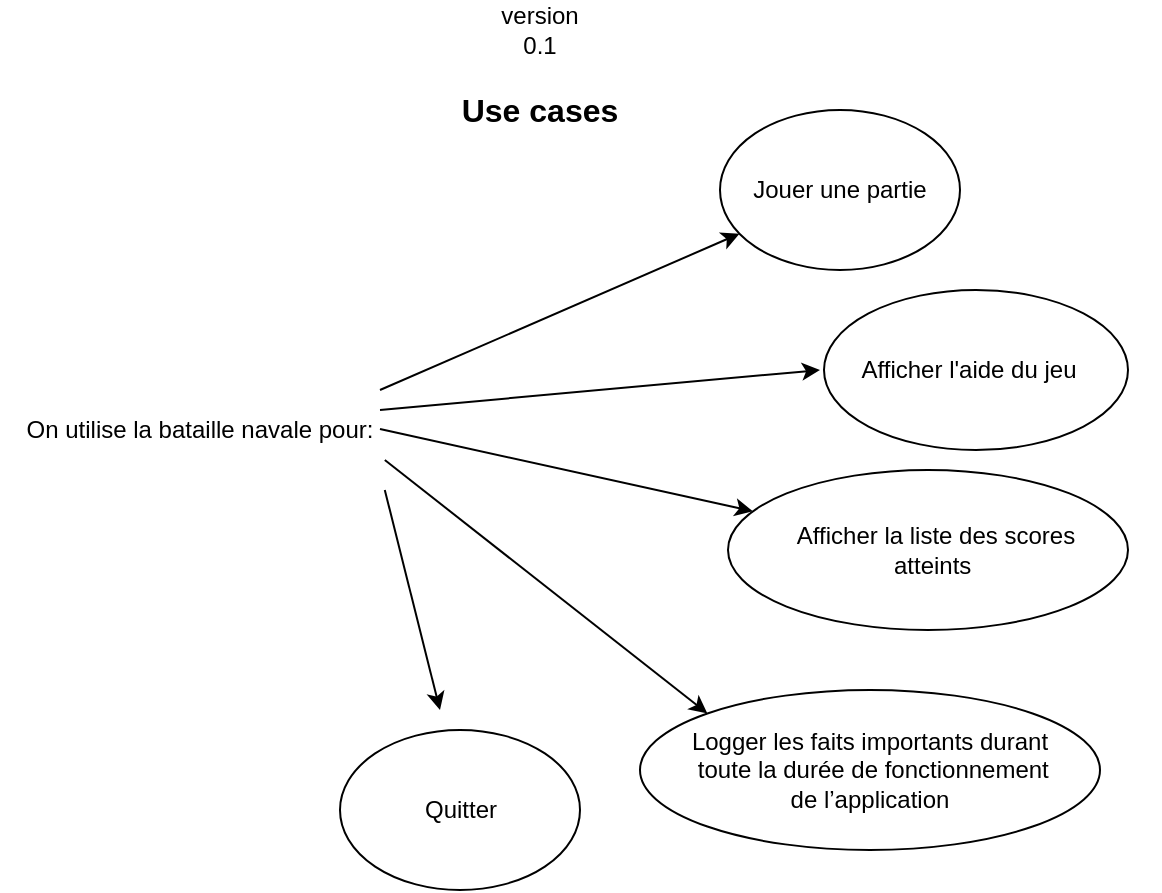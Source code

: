 <mxfile version="14.4.3" type="device"><diagram id="QThxMo8k_xQzOidc6C-z" name="Page-1"><mxGraphModel dx="1024" dy="592" grid="1" gridSize="10" guides="1" tooltips="1" connect="1" arrows="1" fold="1" page="1" pageScale="1" pageWidth="827" pageHeight="1169" math="0" shadow="0"><root><mxCell id="0"/><mxCell id="1" parent="0"/><mxCell id="rPGaBsp16nZuuh5I-QzE-8" value="" style="ellipse;whiteSpace=wrap;html=1;" vertex="1" parent="1"><mxGeometry x="410" y="90" width="120" height="80" as="geometry"/></mxCell><mxCell id="fqQfnFw3sBFtypUKDoux-1" value="version 0.1" style="text;html=1;strokeColor=none;fillColor=none;align=center;verticalAlign=middle;whiteSpace=wrap;rounded=0;" parent="1" vertex="1"><mxGeometry x="290" y="40" width="60" height="20" as="geometry"/></mxCell><mxCell id="fqQfnFw3sBFtypUKDoux-2" value="&lt;b&gt;&lt;font style=&quot;font-size: 16px&quot;&gt;Use cases&lt;/font&gt;&lt;/b&gt;" style="text;html=1;strokeColor=none;fillColor=none;align=center;verticalAlign=middle;whiteSpace=wrap;rounded=0;" parent="1" vertex="1"><mxGeometry x="270" y="80" width="100" height="20" as="geometry"/></mxCell><mxCell id="fqQfnFw3sBFtypUKDoux-9" value="On utilise la bataille navale pour:" style="text;html=1;strokeColor=none;fillColor=none;align=center;verticalAlign=middle;whiteSpace=wrap;rounded=0;" parent="1" vertex="1"><mxGeometry x="50" y="240" width="200" height="20" as="geometry"/></mxCell><mxCell id="fqQfnFw3sBFtypUKDoux-12" value="" style="endArrow=classic;html=1;" parent="1" edge="1" target="rPGaBsp16nZuuh5I-QzE-8"><mxGeometry width="50" height="50" relative="1" as="geometry"><mxPoint x="240" y="230" as="sourcePoint"/><mxPoint x="410" y="150" as="targetPoint"/></mxGeometry></mxCell><mxCell id="fqQfnFw3sBFtypUKDoux-13" value="" style="endArrow=classic;html=1;" parent="1" edge="1"><mxGeometry width="50" height="50" relative="1" as="geometry"><mxPoint x="240" y="240" as="sourcePoint"/><mxPoint x="460" y="220" as="targetPoint"/></mxGeometry></mxCell><mxCell id="fqQfnFw3sBFtypUKDoux-15" value="Jouer une partie" style="text;html=1;strokeColor=none;fillColor=none;align=center;verticalAlign=middle;whiteSpace=wrap;rounded=0;" parent="1" vertex="1"><mxGeometry x="420" y="120" width="100" height="20" as="geometry"/></mxCell><mxCell id="fqQfnFw3sBFtypUKDoux-16" value="" style="endArrow=classic;html=1;exitX=0.962;exitY=1.25;exitDx=0;exitDy=0;exitPerimeter=0;entryX=0;entryY=0;entryDx=0;entryDy=0;" parent="1" source="fqQfnFw3sBFtypUKDoux-9" edge="1" target="rPGaBsp16nZuuh5I-QzE-1"><mxGeometry width="50" height="50" relative="1" as="geometry"><mxPoint x="235" y="300" as="sourcePoint"/><mxPoint x="390" y="380" as="targetPoint"/></mxGeometry></mxCell><mxCell id="-Xkd2RighntKbBCW0VDR-1" value="" style="endArrow=classic;html=1;" parent="1" edge="1" target="rPGaBsp16nZuuh5I-QzE-4"><mxGeometry width="50" height="50" relative="1" as="geometry"><mxPoint x="240" y="249.5" as="sourcePoint"/><mxPoint x="450" y="310" as="targetPoint"/></mxGeometry></mxCell><mxCell id="-Xkd2RighntKbBCW0VDR-9" value="" style="endArrow=classic;html=1;exitX=0.962;exitY=1.25;exitDx=0;exitDy=0;exitPerimeter=0;" parent="1" edge="1"><mxGeometry width="50" height="50" relative="1" as="geometry"><mxPoint x="242.4" y="280" as="sourcePoint"/><mxPoint x="270" y="390" as="targetPoint"/></mxGeometry></mxCell><mxCell id="rPGaBsp16nZuuh5I-QzE-1" value="" style="ellipse;whiteSpace=wrap;html=1;" vertex="1" parent="1"><mxGeometry x="370" y="380" width="230" height="80" as="geometry"/></mxCell><mxCell id="-Xkd2RighntKbBCW0VDR-7" value="Logger les faits importants durant&lt;br&gt;&amp;nbsp;toute la durée de fonctionnement &lt;br&gt;de l’application" style="text;html=1;strokeColor=none;fillColor=none;align=center;verticalAlign=middle;whiteSpace=wrap;rounded=0;" parent="1" vertex="1"><mxGeometry x="340" y="410" width="290" height="20" as="geometry"/></mxCell><mxCell id="rPGaBsp16nZuuh5I-QzE-2" value="" style="ellipse;whiteSpace=wrap;html=1;" vertex="1" parent="1"><mxGeometry x="220" y="400" width="120" height="80" as="geometry"/></mxCell><mxCell id="fqQfnFw3sBFtypUKDoux-17" value="Quitter" style="text;html=1;align=center;verticalAlign=middle;resizable=0;points=[];autosize=1;" parent="1" vertex="1"><mxGeometry x="255" y="430" width="50" height="20" as="geometry"/></mxCell><mxCell id="rPGaBsp16nZuuh5I-QzE-4" value="" style="ellipse;whiteSpace=wrap;html=1;" vertex="1" parent="1"><mxGeometry x="414" y="270" width="200" height="80" as="geometry"/></mxCell><mxCell id="-Xkd2RighntKbBCW0VDR-4" value="Afficher la liste des scores atteints&amp;nbsp;" style="text;html=1;strokeColor=none;fillColor=none;align=center;verticalAlign=middle;whiteSpace=wrap;rounded=0;" parent="1" vertex="1"><mxGeometry x="438" y="300" width="160" height="20" as="geometry"/></mxCell><mxCell id="rPGaBsp16nZuuh5I-QzE-7" value="" style="ellipse;whiteSpace=wrap;html=1;" vertex="1" parent="1"><mxGeometry x="462" y="180" width="152" height="80" as="geometry"/></mxCell><mxCell id="fqQfnFw3sBFtypUKDoux-14" value="Afficher l'aide du jeu" style="text;html=1;align=center;verticalAlign=middle;resizable=0;points=[];autosize=1;" parent="1" vertex="1"><mxGeometry x="474" y="210" width="120" height="20" as="geometry"/></mxCell></root></mxGraphModel></diagram></mxfile>